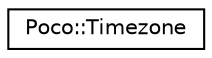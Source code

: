 digraph "Graphical Class Hierarchy"
{
 // LATEX_PDF_SIZE
  edge [fontname="Helvetica",fontsize="10",labelfontname="Helvetica",labelfontsize="10"];
  node [fontname="Helvetica",fontsize="10",shape=record];
  rankdir="LR";
  Node0 [label="Poco::Timezone",height=0.2,width=0.4,color="black", fillcolor="white", style="filled",URL="$classPoco_1_1Timezone.html",tooltip="This class provides information about the current timezone."];
}
